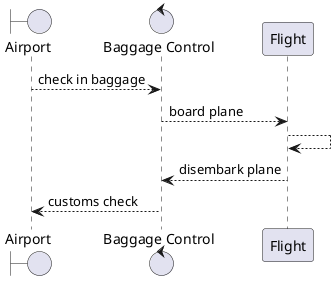 @startuml
boundary "Airport" as a
control "Baggage Control" as bc
participant "Flight" as f
a --> bc : check in baggage
bc --> f : board plane
f --> f
f --> bc : disembark plane
bc --> a : customs check
@enduml